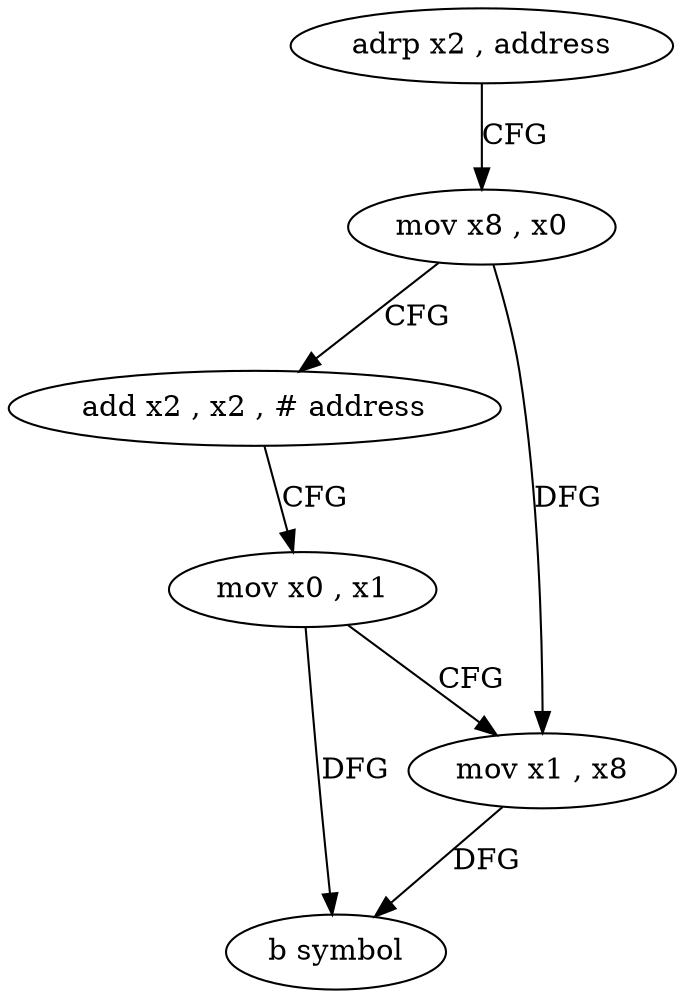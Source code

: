 digraph "func" {
"4226360" [label = "adrp x2 , address" ]
"4226364" [label = "mov x8 , x0" ]
"4226368" [label = "add x2 , x2 , # address" ]
"4226372" [label = "mov x0 , x1" ]
"4226376" [label = "mov x1 , x8" ]
"4226380" [label = "b symbol" ]
"4226360" -> "4226364" [ label = "CFG" ]
"4226364" -> "4226368" [ label = "CFG" ]
"4226364" -> "4226376" [ label = "DFG" ]
"4226368" -> "4226372" [ label = "CFG" ]
"4226372" -> "4226376" [ label = "CFG" ]
"4226372" -> "4226380" [ label = "DFG" ]
"4226376" -> "4226380" [ label = "DFG" ]
}
